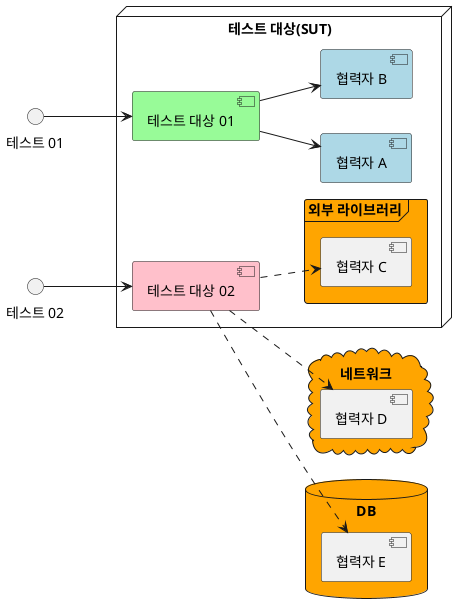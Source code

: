 @startuml
left to right direction

node "테스트 대상(SUT)" {
    [테스트 대상 01] #palegreen
    [협력자 A] #lightblue
    [협력자 B] #lightblue
}
"테스트 01" --> [테스트 대상 01]
[테스트 대상 01] --> [협력자 A]
[테스트 대상 01] --> [협력자 B]

node "테스트 대상(SUT)" {
    [테스트 대상 02] #pink

    frame "외부 라이브러리" #orange {
        [협력자 C]
    }
}
cloud "네트워크" #orange {
    [협력자 D]
}
database "DB" #orange {
    [협력자 E]
}

"테스트 02" --> [테스트 대상 02]
[테스트 대상 02] ..> [협력자 C]
[테스트 대상 02] ..> [협력자 D]
[테스트 대상 02] ..> [협력자 E]
@enduml